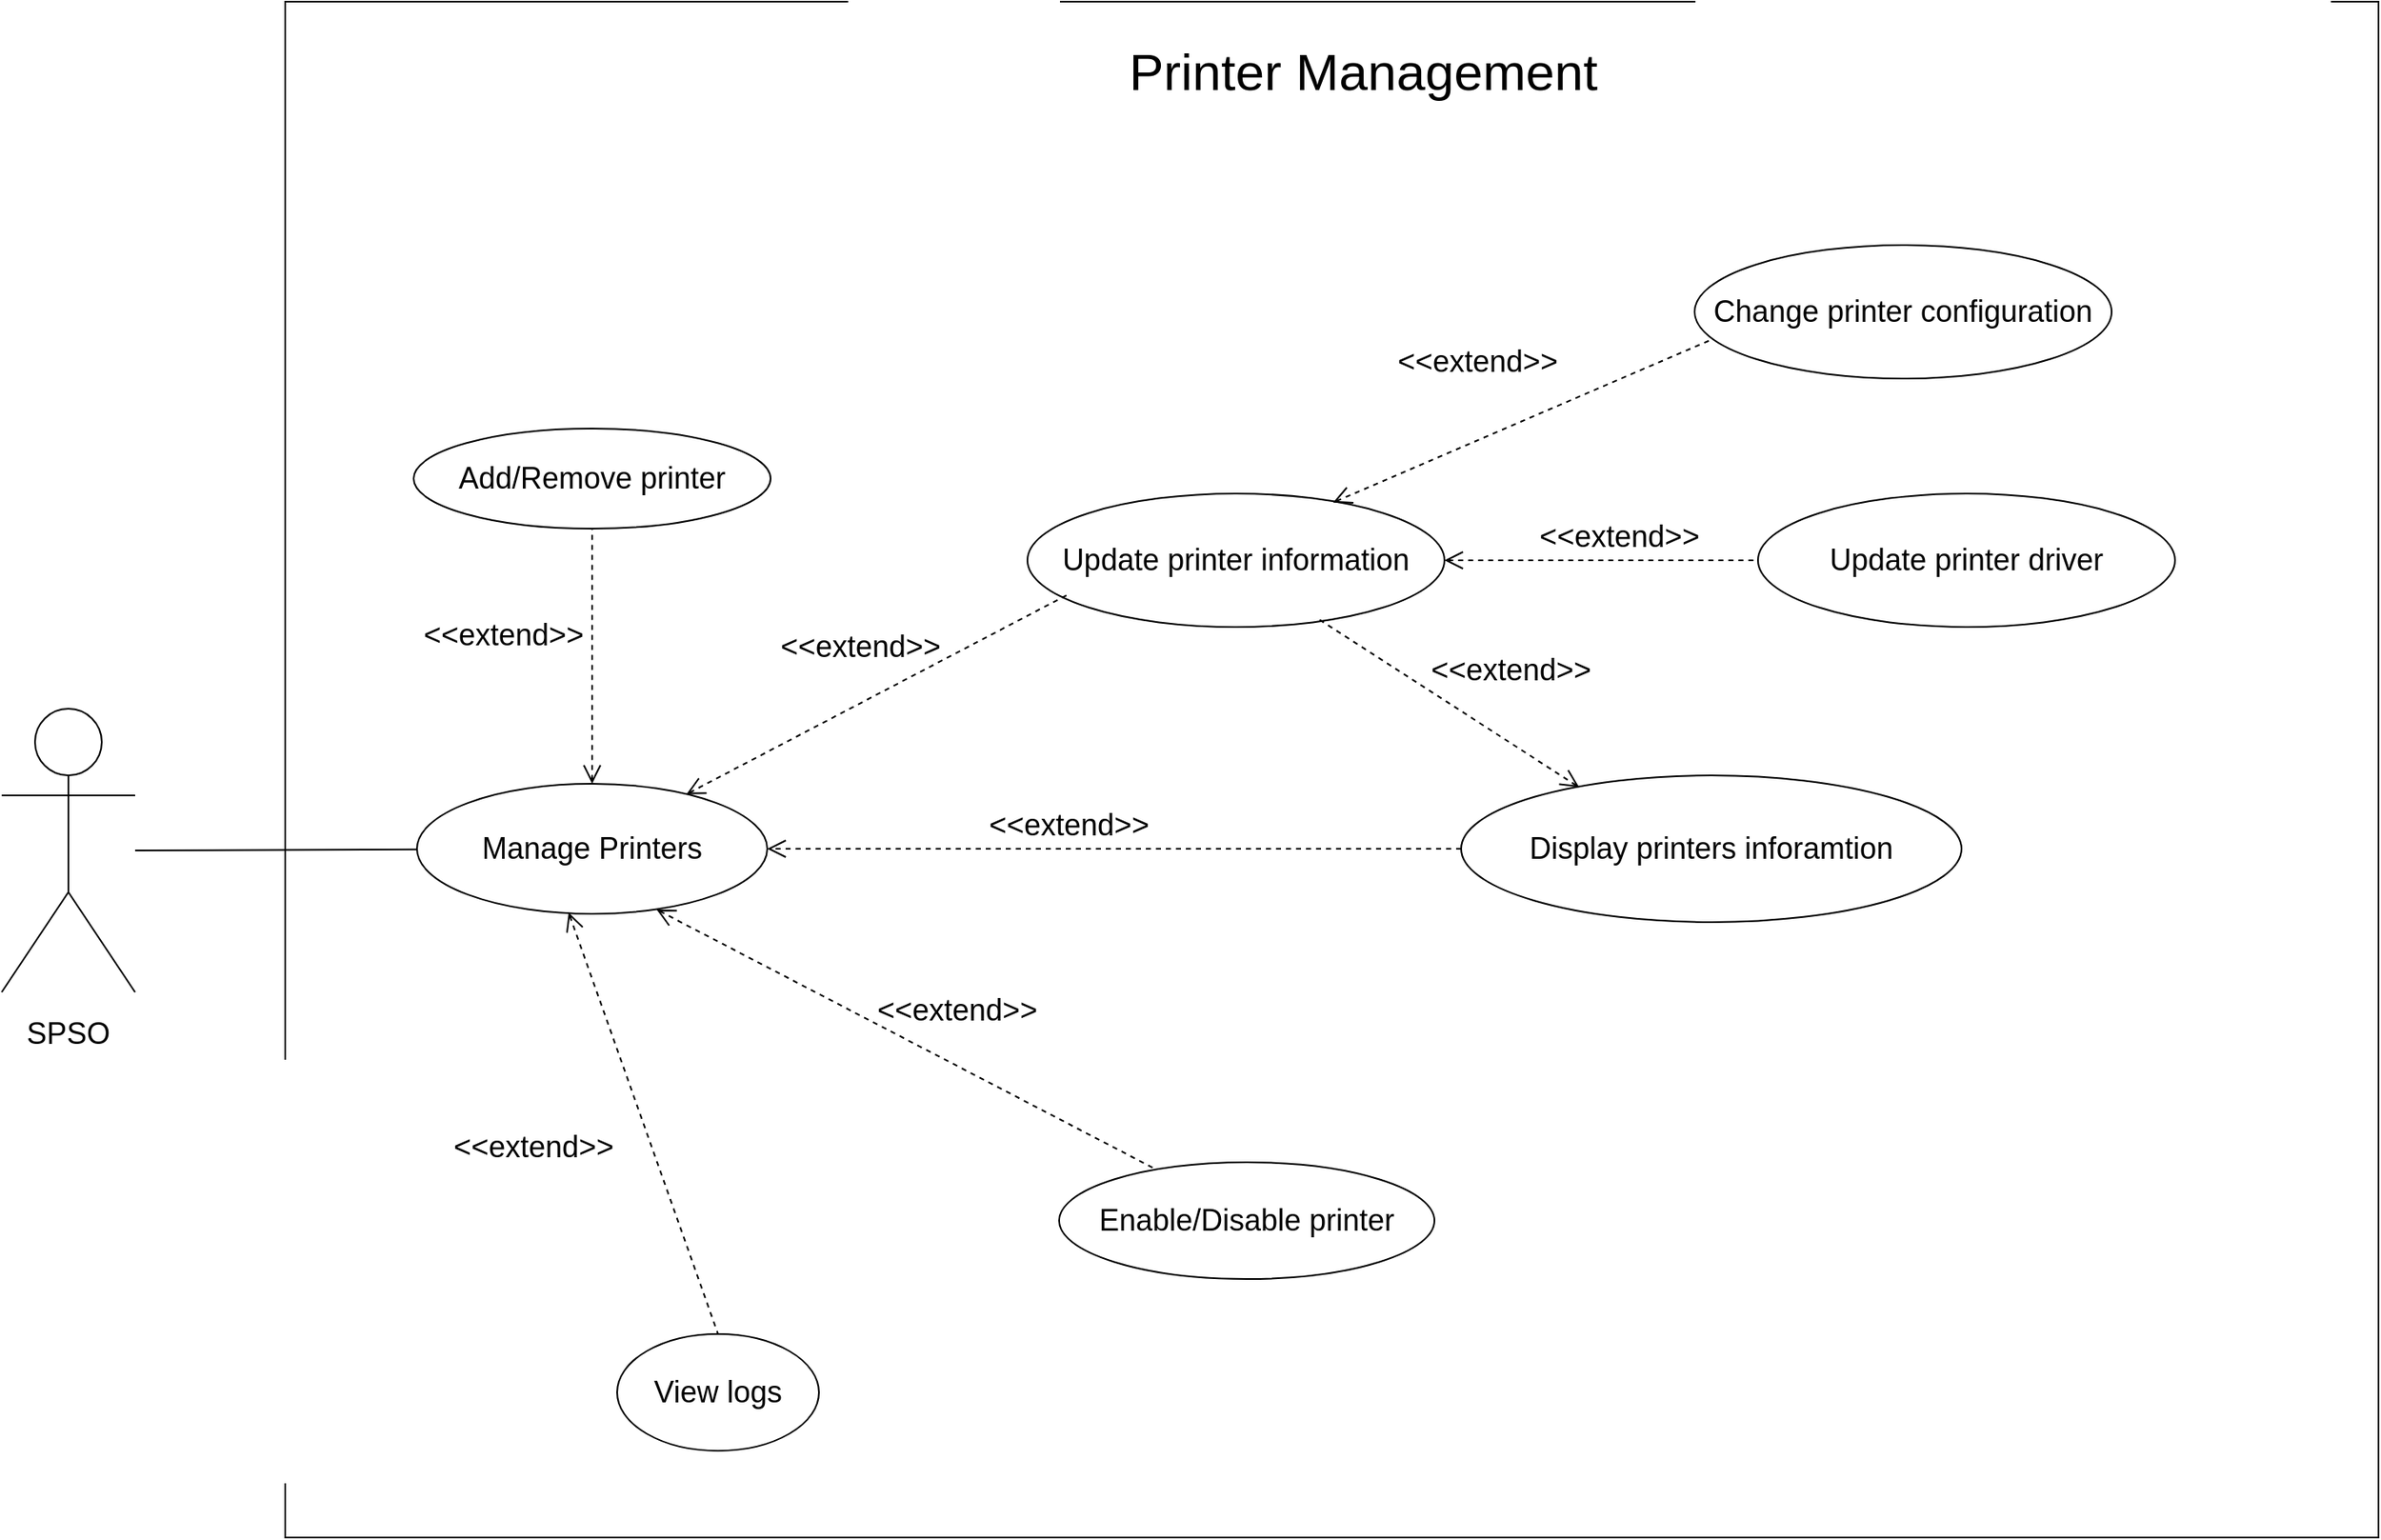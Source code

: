<mxfile version="24.7.16">
  <diagram name="Trang-1" id="WfS7PMg0TOXuMo9fOOjH">
    <mxGraphModel grid="0" page="0" gridSize="10" guides="1" tooltips="1" connect="1" arrows="1" fold="1" pageScale="1" pageWidth="827" pageHeight="583" background="#ffffff" math="0" shadow="0">
      <root>
        <mxCell id="0" />
        <mxCell id="1" parent="0" />
        <mxCell id="xQR9jPTIwqUP7xr8uC3n-2" value="" style="rounded=0;whiteSpace=wrap;html=1;labelBackgroundColor=none;" vertex="1" parent="1">
          <mxGeometry x="230" y="-169" width="1255" height="921" as="geometry" />
        </mxCell>
        <mxCell id="xQR9jPTIwqUP7xr8uC3n-4" value="" style="ellipse;whiteSpace=wrap;html=1;aspect=fixed;labelBackgroundColor=none;" vertex="1" parent="1">
          <mxGeometry x="80" y="255" width="40" height="40" as="geometry" />
        </mxCell>
        <mxCell id="xQR9jPTIwqUP7xr8uC3n-5" value="" style="endArrow=none;html=1;rounded=0;entryX=0.5;entryY=1;entryDx=0;entryDy=0;labelBackgroundColor=none;fontColor=default;" edge="1" parent="1" target="xQR9jPTIwqUP7xr8uC3n-4">
          <mxGeometry width="50" height="50" relative="1" as="geometry">
            <mxPoint x="100" y="365" as="sourcePoint" />
            <mxPoint x="570" y="315" as="targetPoint" />
          </mxGeometry>
        </mxCell>
        <mxCell id="xQR9jPTIwqUP7xr8uC3n-6" value="" style="endArrow=none;html=1;rounded=0;labelBackgroundColor=none;fontColor=default;" edge="1" parent="1">
          <mxGeometry width="50" height="50" relative="1" as="geometry">
            <mxPoint x="60" y="307" as="sourcePoint" />
            <mxPoint x="140" y="307" as="targetPoint" />
          </mxGeometry>
        </mxCell>
        <mxCell id="xQR9jPTIwqUP7xr8uC3n-8" value="" style="endArrow=none;html=1;rounded=0;labelBackgroundColor=none;fontColor=default;" edge="1" parent="1">
          <mxGeometry width="50" height="50" relative="1" as="geometry">
            <mxPoint x="100" y="365" as="sourcePoint" />
            <mxPoint x="60" y="425" as="targetPoint" />
          </mxGeometry>
        </mxCell>
        <mxCell id="xQR9jPTIwqUP7xr8uC3n-9" value="" style="endArrow=none;html=1;rounded=0;labelBackgroundColor=none;fontColor=default;" edge="1" parent="1">
          <mxGeometry width="50" height="50" relative="1" as="geometry">
            <mxPoint x="100" y="365" as="sourcePoint" />
            <mxPoint x="140" y="425" as="targetPoint" />
          </mxGeometry>
        </mxCell>
        <mxCell id="xQR9jPTIwqUP7xr8uC3n-10" value="&lt;font style=&quot;font-size: 18px;&quot;&gt;SPSO&lt;/font&gt;" style="text;html=1;align=center;verticalAlign=middle;whiteSpace=wrap;rounded=0;labelBackgroundColor=none;" vertex="1" parent="1">
          <mxGeometry x="70" y="435" width="60" height="30" as="geometry" />
        </mxCell>
        <mxCell id="xQR9jPTIwqUP7xr8uC3n-11" value="&lt;font style=&quot;font-size: 18px;&quot;&gt;Add/Remove printer&lt;/font&gt;" style="ellipse;whiteSpace=wrap;html=1;labelBackgroundColor=none;" vertex="1" parent="1">
          <mxGeometry x="307" y="87" width="214" height="60" as="geometry" />
        </mxCell>
        <mxCell id="xQR9jPTIwqUP7xr8uC3n-13" value="&lt;font style=&quot;font-size: 18px;&quot;&gt;Enable/Disable printer&lt;/font&gt;" style="ellipse;whiteSpace=wrap;html=1;labelBackgroundColor=none;" vertex="1" parent="1">
          <mxGeometry x="694" y="527" width="225" height="70" as="geometry" />
        </mxCell>
        <mxCell id="xQR9jPTIwqUP7xr8uC3n-17" value="&lt;font style=&quot;font-size: 18px;&quot;&gt;Update printer information&lt;/font&gt;" style="ellipse;whiteSpace=wrap;html=1;labelBackgroundColor=none;" vertex="1" parent="1">
          <mxGeometry x="675" y="126" width="250" height="80" as="geometry" />
        </mxCell>
        <mxCell id="xQR9jPTIwqUP7xr8uC3n-20" value="&lt;font style=&quot;font-size: 18px;&quot;&gt;Display printers inforamtion&lt;/font&gt;" style="ellipse;whiteSpace=wrap;html=1;labelBackgroundColor=none;" vertex="1" parent="1">
          <mxGeometry x="935" y="295" width="300" height="88" as="geometry" />
        </mxCell>
        <mxCell id="xQR9jPTIwqUP7xr8uC3n-21" value="&lt;font style=&quot;font-size: 18px;&quot;&gt;Manage Printers&lt;/font&gt;" style="ellipse;whiteSpace=wrap;html=1;labelBackgroundColor=none;" vertex="1" parent="1">
          <mxGeometry x="309" y="300" width="210" height="78" as="geometry" />
        </mxCell>
        <mxCell id="xQR9jPTIwqUP7xr8uC3n-22" value="" style="endArrow=none;html=1;rounded=0;labelBackgroundColor=none;fontColor=default;" edge="1" parent="1" target="xQR9jPTIwqUP7xr8uC3n-21">
          <mxGeometry width="50" height="50" relative="1" as="geometry">
            <mxPoint x="140" y="340" as="sourcePoint" />
            <mxPoint x="570" y="330" as="targetPoint" />
          </mxGeometry>
        </mxCell>
        <mxCell id="xQR9jPTIwqUP7xr8uC3n-23" value="&lt;font style=&quot;font-size: 31px;&quot;&gt;Printer Management&lt;/font&gt;" style="text;strokeColor=none;fillColor=none;align=left;verticalAlign=middle;spacingLeft=4;spacingRight=4;overflow=hidden;points=[[0,0.5],[1,0.5]];portConstraint=eastwest;rotatable=0;whiteSpace=wrap;html=1;labelBackgroundColor=none;" vertex="1" parent="1">
          <mxGeometry x="730" y="-152" width="320" height="50" as="geometry" />
        </mxCell>
        <mxCell id="xQR9jPTIwqUP7xr8uC3n-26" value="" style="endArrow=open;html=1;rounded=0;exitX=0;exitY=0.5;exitDx=0;exitDy=0;dashed=1;endFill=0;endSize=9;labelBackgroundColor=none;fontColor=default;" edge="1" parent="1" source="xQR9jPTIwqUP7xr8uC3n-20" target="xQR9jPTIwqUP7xr8uC3n-21">
          <mxGeometry width="50" height="50" relative="1" as="geometry">
            <mxPoint x="750" y="342" as="sourcePoint" />
            <mxPoint x="520" y="300" as="targetPoint" />
            <Array as="points">
              <mxPoint x="660" y="339" />
            </Array>
          </mxGeometry>
        </mxCell>
        <mxCell id="xQR9jPTIwqUP7xr8uC3n-40" value="" style="endArrow=none;html=1;rounded=0;exitX=0.769;exitY=0.081;exitDx=0;exitDy=0;exitPerimeter=0;dashed=1;startArrow=open;startFill=0;startSize=9;labelBackgroundColor=none;fontColor=default;entryX=0.097;entryY=0.757;entryDx=0;entryDy=0;entryPerimeter=0;" edge="1" parent="1" source="xQR9jPTIwqUP7xr8uC3n-21" target="xQR9jPTIwqUP7xr8uC3n-17">
          <mxGeometry width="50" height="50" relative="1" as="geometry">
            <mxPoint x="930" y="190" as="sourcePoint" />
            <mxPoint x="980" y="140" as="targetPoint" />
          </mxGeometry>
        </mxCell>
        <mxCell id="xQR9jPTIwqUP7xr8uC3n-41" value="" style="endArrow=none;html=1;rounded=0;exitX=0.5;exitY=0;exitDx=0;exitDy=0;dashed=1;startArrow=open;startFill=0;startSize=9;labelBackgroundColor=none;fontColor=default;" edge="1" parent="1" source="xQR9jPTIwqUP7xr8uC3n-21" target="xQR9jPTIwqUP7xr8uC3n-11">
          <mxGeometry width="50" height="50" relative="1" as="geometry">
            <mxPoint x="339.51" y="276" as="sourcePoint" />
            <mxPoint x="591.51" y="130" as="targetPoint" />
          </mxGeometry>
        </mxCell>
        <mxCell id="xQR9jPTIwqUP7xr8uC3n-47" value="" style="endArrow=none;html=1;rounded=0;exitX=0.684;exitY=0.967;exitDx=0;exitDy=0;entryX=0.253;entryY=0.052;entryDx=0;entryDy=0;dashed=1;startArrow=open;startFill=0;startSize=9;entryPerimeter=0;exitPerimeter=0;labelBackgroundColor=none;fontColor=default;" edge="1" parent="1" source="xQR9jPTIwqUP7xr8uC3n-21" target="xQR9jPTIwqUP7xr8uC3n-13">
          <mxGeometry width="50" height="50" relative="1" as="geometry">
            <mxPoint x="453" y="459.6" as="sourcePoint" />
            <mxPoint x="700" y="528.6" as="targetPoint" />
          </mxGeometry>
        </mxCell>
        <mxCell id="xQR9jPTIwqUP7xr8uC3n-62" value="&lt;font style=&quot;font-size: 18px;&quot;&gt;&amp;lt;&amp;lt;extend&amp;gt;&amp;gt;&lt;/font&gt;" style="text;html=1;align=center;verticalAlign=middle;whiteSpace=wrap;rounded=0;labelBackgroundColor=none;" vertex="1" parent="1">
          <mxGeometry x="603" y="421" width="60" height="30" as="geometry" />
        </mxCell>
        <mxCell id="xQR9jPTIwqUP7xr8uC3n-68" value="&lt;font style=&quot;font-size: 18px;&quot;&gt;&amp;lt;&amp;lt;extend&amp;gt;&amp;gt;&lt;/font&gt;" style="text;html=1;align=center;verticalAlign=middle;whiteSpace=wrap;rounded=0;labelBackgroundColor=none;" vertex="1" parent="1">
          <mxGeometry x="331" y="196" width="60" height="30" as="geometry" />
        </mxCell>
        <mxCell id="xQR9jPTIwqUP7xr8uC3n-82" value="&lt;font style=&quot;font-size: 18px;&quot;&gt;&amp;lt;&amp;lt;extend&amp;gt;&amp;gt;&lt;/font&gt;" style="text;html=1;align=center;verticalAlign=middle;whiteSpace=wrap;rounded=0;labelBackgroundColor=none;" vertex="1" parent="1">
          <mxGeometry x="670" y="310" width="60" height="30" as="geometry" />
        </mxCell>
        <mxCell id="xQR9jPTIwqUP7xr8uC3n-84" value="&lt;font style=&quot;font-size: 18px;&quot;&gt;Update printer driver&lt;/font&gt;" style="ellipse;whiteSpace=wrap;html=1;labelBackgroundColor=none;" vertex="1" parent="1">
          <mxGeometry x="1113" y="126" width="250" height="80" as="geometry" />
        </mxCell>
        <mxCell id="xQR9jPTIwqUP7xr8uC3n-85" value="&lt;font style=&quot;font-size: 18px;&quot;&gt;&amp;lt;&amp;lt;extend&amp;gt;&amp;gt;&lt;/font&gt;" style="text;html=1;align=center;verticalAlign=middle;whiteSpace=wrap;rounded=0;labelBackgroundColor=none;" vertex="1" parent="1">
          <mxGeometry x="545" y="203" width="60" height="30" as="geometry" />
        </mxCell>
        <mxCell id="xQR9jPTIwqUP7xr8uC3n-86" value="" style="endArrow=none;dashed=1;html=1;strokeWidth=1;rounded=0;exitX=1;exitY=0.5;exitDx=0;exitDy=0;startArrow=open;startFill=0;endSize=6;startSize=9;labelBackgroundColor=none;fontColor=default;entryX=0;entryY=0.5;entryDx=0;entryDy=0;" edge="1" parent="1" source="xQR9jPTIwqUP7xr8uC3n-17" target="xQR9jPTIwqUP7xr8uC3n-84">
          <mxGeometry width="50" height="50" relative="1" as="geometry">
            <mxPoint x="980" y="230" as="sourcePoint" />
            <mxPoint x="1060" y="170" as="targetPoint" />
          </mxGeometry>
        </mxCell>
        <mxCell id="xQR9jPTIwqUP7xr8uC3n-87" value="&lt;font style=&quot;font-size: 18px;&quot;&gt;&amp;lt;&amp;lt;extend&amp;gt;&amp;gt;&lt;/font&gt;" style="text;html=1;align=center;verticalAlign=middle;whiteSpace=wrap;rounded=0;labelBackgroundColor=none;" vertex="1" parent="1">
          <mxGeometry x="1000" y="137" width="60" height="30" as="geometry" />
        </mxCell>
        <mxCell id="mGqaBIzaLethgHBW2NbT-7" value="&lt;font style=&quot;font-size: 18px;&quot;&gt;Change printer configuration&lt;/font&gt;" style="ellipse;whiteSpace=wrap;html=1;labelBackgroundColor=none;" vertex="1" parent="1">
          <mxGeometry x="1075" y="-23" width="250" height="80" as="geometry" />
        </mxCell>
        <mxCell id="mGqaBIzaLethgHBW2NbT-8" value="" style="endArrow=none;dashed=1;html=1;strokeWidth=1;rounded=0;exitX=0.733;exitY=0.067;exitDx=0;exitDy=0;startArrow=open;startFill=0;endSize=6;startSize=9;labelBackgroundColor=none;fontColor=default;entryX=0.037;entryY=0.713;entryDx=0;entryDy=0;exitPerimeter=0;entryPerimeter=0;" edge="1" parent="1" source="xQR9jPTIwqUP7xr8uC3n-17" target="mGqaBIzaLethgHBW2NbT-7">
          <mxGeometry width="50" height="50" relative="1" as="geometry">
            <mxPoint x="871" y="20" as="sourcePoint" />
            <mxPoint x="1071" y="20" as="targetPoint" />
          </mxGeometry>
        </mxCell>
        <mxCell id="mGqaBIzaLethgHBW2NbT-9" value="&lt;font style=&quot;font-size: 18px;&quot;&gt;&amp;lt;&amp;lt;extend&amp;gt;&amp;gt;&lt;/font&gt;" style="text;html=1;align=center;verticalAlign=middle;whiteSpace=wrap;rounded=0;labelBackgroundColor=none;" vertex="1" parent="1">
          <mxGeometry x="915" y="32" width="60" height="30" as="geometry" />
        </mxCell>
        <mxCell id="mGqaBIzaLethgHBW2NbT-13" value="&lt;font style=&quot;font-size: 18px;&quot;&gt;View logs&lt;/font&gt;" style="ellipse;whiteSpace=wrap;html=1;labelBackgroundColor=none;" vertex="1" parent="1">
          <mxGeometry x="429" y="630" width="121" height="70" as="geometry" />
        </mxCell>
        <mxCell id="mGqaBIzaLethgHBW2NbT-14" value="" style="endArrow=none;html=1;rounded=0;entryX=0.5;entryY=0;entryDx=0;entryDy=0;dashed=1;startArrow=open;startFill=0;startSize=9;labelBackgroundColor=none;fontColor=default;exitX=0.433;exitY=0.99;exitDx=0;exitDy=0;exitPerimeter=0;" edge="1" parent="1" source="xQR9jPTIwqUP7xr8uC3n-21" target="mGqaBIzaLethgHBW2NbT-13">
          <mxGeometry width="50" height="50" relative="1" as="geometry">
            <mxPoint x="283.0" y="390.996" as="sourcePoint" />
            <mxPoint x="477.08" y="636.39" as="targetPoint" />
          </mxGeometry>
        </mxCell>
        <mxCell id="mGqaBIzaLethgHBW2NbT-15" value="&lt;font style=&quot;font-size: 18px;&quot;&gt;&amp;lt;&amp;lt;extend&amp;gt;&amp;gt;&lt;/font&gt;" style="text;html=1;align=center;verticalAlign=middle;whiteSpace=wrap;rounded=0;labelBackgroundColor=none;" vertex="1" parent="1">
          <mxGeometry x="349" y="503.0" width="60" height="30" as="geometry" />
        </mxCell>
        <mxCell id="mGqaBIzaLethgHBW2NbT-16" value="" style="endArrow=none;dashed=1;html=1;strokeWidth=1;rounded=0;exitX=0.236;exitY=0.081;exitDx=0;exitDy=0;startArrow=open;startFill=0;endSize=6;startSize=9;labelBackgroundColor=none;fontColor=default;entryX=0.696;entryY=0.936;entryDx=0;entryDy=0;exitPerimeter=0;entryPerimeter=0;" edge="1" parent="1" source="xQR9jPTIwqUP7xr8uC3n-20" target="xQR9jPTIwqUP7xr8uC3n-17">
          <mxGeometry width="50" height="50" relative="1" as="geometry">
            <mxPoint x="868" y="141" as="sourcePoint" />
            <mxPoint x="1094" y="44" as="targetPoint" />
          </mxGeometry>
        </mxCell>
        <mxCell id="mGqaBIzaLethgHBW2NbT-17" value="&lt;font style=&quot;font-size: 18px;&quot;&gt;&amp;lt;&amp;lt;extend&amp;gt;&amp;gt;&lt;/font&gt;" style="text;html=1;align=center;verticalAlign=middle;whiteSpace=wrap;rounded=0;labelBackgroundColor=none;" vertex="1" parent="1">
          <mxGeometry x="935" y="217" width="60" height="30" as="geometry" />
        </mxCell>
      </root>
    </mxGraphModel>
  </diagram>
</mxfile>
